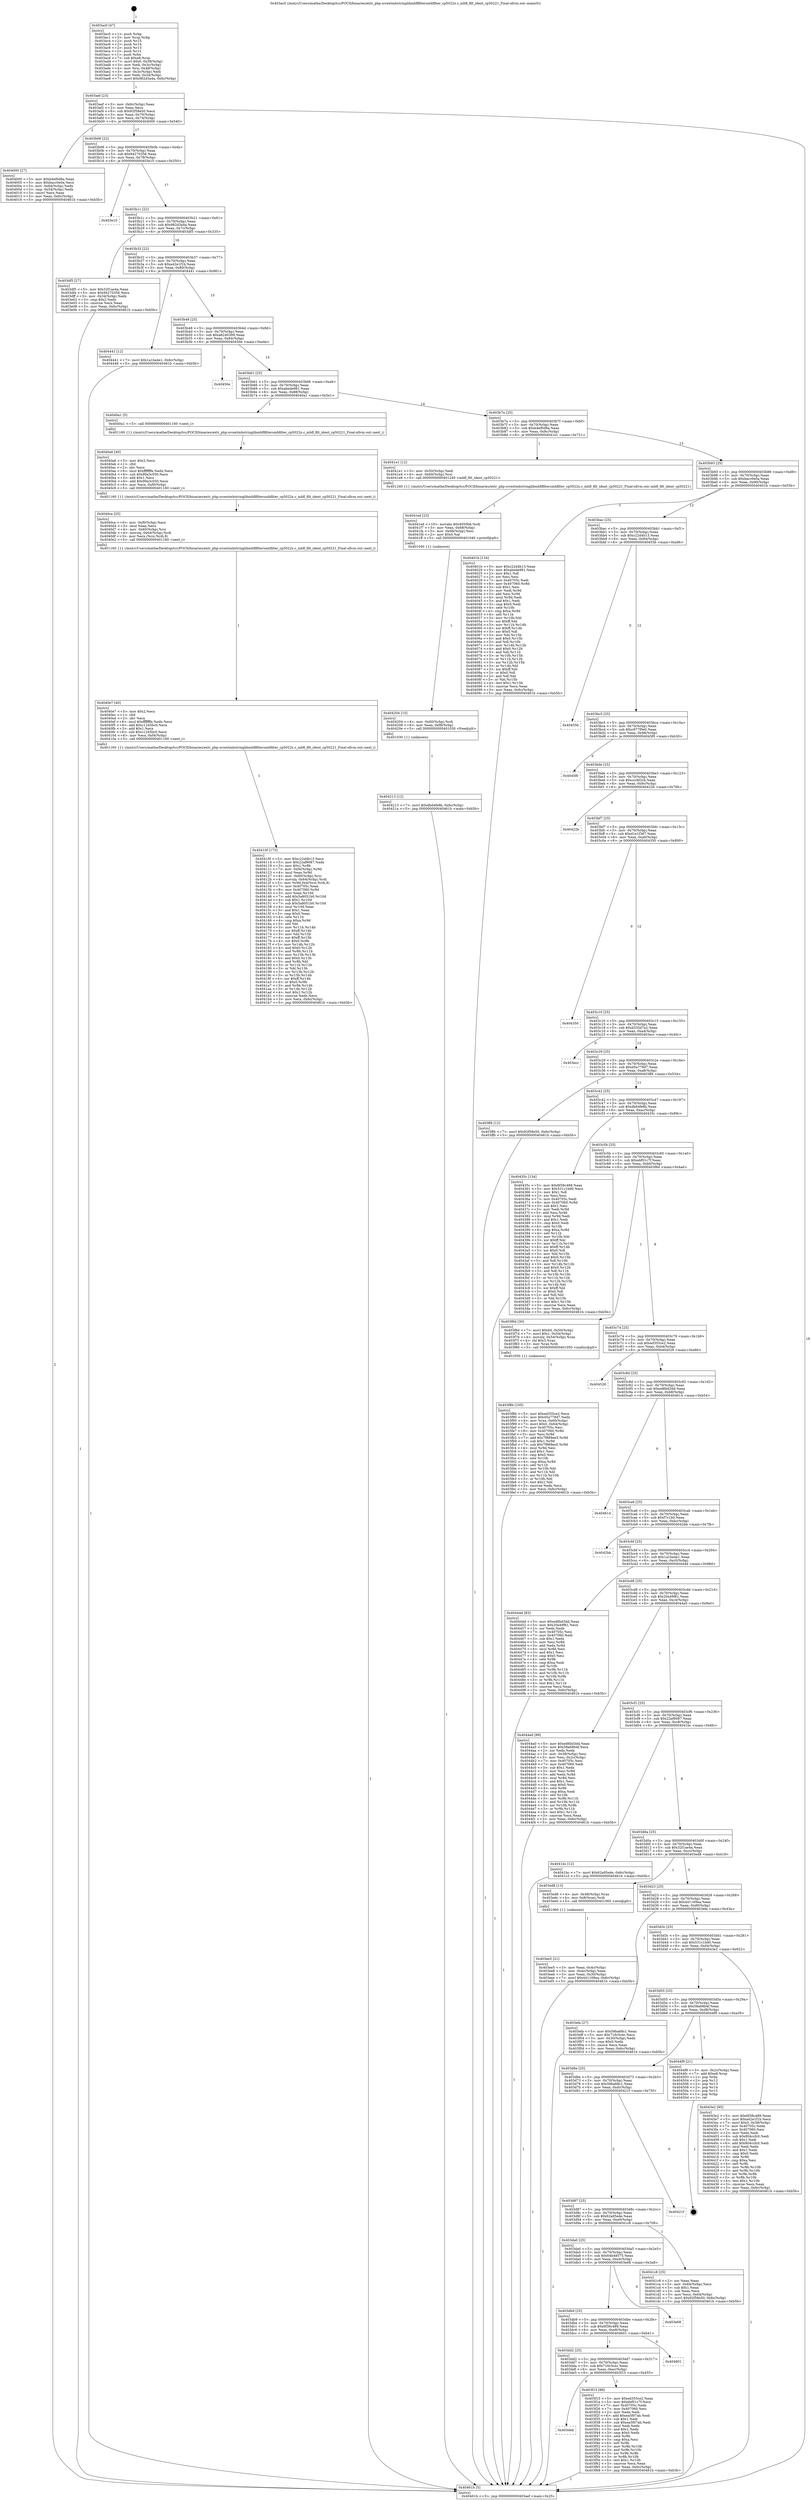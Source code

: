 digraph "0x403ac0" {
  label = "0x403ac0 (/mnt/c/Users/mathe/Desktop/tcc/POCII/binaries/extr_php-srcextmbstringlibmbflfiltersmbfilter_cp5022x.c_mbfl_filt_ident_cp50221_Final-ollvm.out::main(0))"
  labelloc = "t"
  node[shape=record]

  Entry [label="",width=0.3,height=0.3,shape=circle,fillcolor=black,style=filled]
  "0x403aef" [label="{
     0x403aef [23]\l
     | [instrs]\l
     &nbsp;&nbsp;0x403aef \<+3\>: mov -0x6c(%rbp),%eax\l
     &nbsp;&nbsp;0x403af2 \<+2\>: mov %eax,%ecx\l
     &nbsp;&nbsp;0x403af4 \<+6\>: sub $0x92f58e50,%ecx\l
     &nbsp;&nbsp;0x403afa \<+3\>: mov %eax,-0x70(%rbp)\l
     &nbsp;&nbsp;0x403afd \<+3\>: mov %ecx,-0x74(%rbp)\l
     &nbsp;&nbsp;0x403b00 \<+6\>: je 0000000000404000 \<main+0x540\>\l
  }"]
  "0x404000" [label="{
     0x404000 [27]\l
     | [instrs]\l
     &nbsp;&nbsp;0x404000 \<+5\>: mov $0xb4ef0d8a,%eax\l
     &nbsp;&nbsp;0x404005 \<+5\>: mov $0xbacc0e0a,%ecx\l
     &nbsp;&nbsp;0x40400a \<+3\>: mov -0x64(%rbp),%edx\l
     &nbsp;&nbsp;0x40400d \<+3\>: cmp -0x54(%rbp),%edx\l
     &nbsp;&nbsp;0x404010 \<+3\>: cmovl %ecx,%eax\l
     &nbsp;&nbsp;0x404013 \<+3\>: mov %eax,-0x6c(%rbp)\l
     &nbsp;&nbsp;0x404016 \<+5\>: jmp 000000000040461b \<main+0xb5b\>\l
  }"]
  "0x403b06" [label="{
     0x403b06 [22]\l
     | [instrs]\l
     &nbsp;&nbsp;0x403b06 \<+5\>: jmp 0000000000403b0b \<main+0x4b\>\l
     &nbsp;&nbsp;0x403b0b \<+3\>: mov -0x70(%rbp),%eax\l
     &nbsp;&nbsp;0x403b0e \<+5\>: sub $0x94270356,%eax\l
     &nbsp;&nbsp;0x403b13 \<+3\>: mov %eax,-0x78(%rbp)\l
     &nbsp;&nbsp;0x403b16 \<+6\>: je 0000000000403e10 \<main+0x350\>\l
  }"]
  Exit [label="",width=0.3,height=0.3,shape=circle,fillcolor=black,style=filled,peripheries=2]
  "0x403e10" [label="{
     0x403e10\l
  }", style=dashed]
  "0x403b1c" [label="{
     0x403b1c [22]\l
     | [instrs]\l
     &nbsp;&nbsp;0x403b1c \<+5\>: jmp 0000000000403b21 \<main+0x61\>\l
     &nbsp;&nbsp;0x403b21 \<+3\>: mov -0x70(%rbp),%eax\l
     &nbsp;&nbsp;0x403b24 \<+5\>: sub $0x982d3a4a,%eax\l
     &nbsp;&nbsp;0x403b29 \<+3\>: mov %eax,-0x7c(%rbp)\l
     &nbsp;&nbsp;0x403b2c \<+6\>: je 0000000000403df5 \<main+0x335\>\l
  }"]
  "0x404213" [label="{
     0x404213 [12]\l
     | [instrs]\l
     &nbsp;&nbsp;0x404213 \<+7\>: movl $0xdbd4fe8b,-0x6c(%rbp)\l
     &nbsp;&nbsp;0x40421a \<+5\>: jmp 000000000040461b \<main+0xb5b\>\l
  }"]
  "0x403df5" [label="{
     0x403df5 [27]\l
     | [instrs]\l
     &nbsp;&nbsp;0x403df5 \<+5\>: mov $0x32f1ae4a,%eax\l
     &nbsp;&nbsp;0x403dfa \<+5\>: mov $0x94270356,%ecx\l
     &nbsp;&nbsp;0x403dff \<+3\>: mov -0x34(%rbp),%edx\l
     &nbsp;&nbsp;0x403e02 \<+3\>: cmp $0x2,%edx\l
     &nbsp;&nbsp;0x403e05 \<+3\>: cmovne %ecx,%eax\l
     &nbsp;&nbsp;0x403e08 \<+3\>: mov %eax,-0x6c(%rbp)\l
     &nbsp;&nbsp;0x403e0b \<+5\>: jmp 000000000040461b \<main+0xb5b\>\l
  }"]
  "0x403b32" [label="{
     0x403b32 [22]\l
     | [instrs]\l
     &nbsp;&nbsp;0x403b32 \<+5\>: jmp 0000000000403b37 \<main+0x77\>\l
     &nbsp;&nbsp;0x403b37 \<+3\>: mov -0x70(%rbp),%eax\l
     &nbsp;&nbsp;0x403b3a \<+5\>: sub $0xa42e1f1b,%eax\l
     &nbsp;&nbsp;0x403b3f \<+3\>: mov %eax,-0x80(%rbp)\l
     &nbsp;&nbsp;0x403b42 \<+6\>: je 0000000000404441 \<main+0x981\>\l
  }"]
  "0x40461b" [label="{
     0x40461b [5]\l
     | [instrs]\l
     &nbsp;&nbsp;0x40461b \<+5\>: jmp 0000000000403aef \<main+0x2f\>\l
  }"]
  "0x403ac0" [label="{
     0x403ac0 [47]\l
     | [instrs]\l
     &nbsp;&nbsp;0x403ac0 \<+1\>: push %rbp\l
     &nbsp;&nbsp;0x403ac1 \<+3\>: mov %rsp,%rbp\l
     &nbsp;&nbsp;0x403ac4 \<+2\>: push %r15\l
     &nbsp;&nbsp;0x403ac6 \<+2\>: push %r14\l
     &nbsp;&nbsp;0x403ac8 \<+2\>: push %r13\l
     &nbsp;&nbsp;0x403aca \<+2\>: push %r12\l
     &nbsp;&nbsp;0x403acc \<+1\>: push %rbx\l
     &nbsp;&nbsp;0x403acd \<+7\>: sub $0xe8,%rsp\l
     &nbsp;&nbsp;0x403ad4 \<+7\>: movl $0x0,-0x38(%rbp)\l
     &nbsp;&nbsp;0x403adb \<+3\>: mov %edi,-0x3c(%rbp)\l
     &nbsp;&nbsp;0x403ade \<+4\>: mov %rsi,-0x48(%rbp)\l
     &nbsp;&nbsp;0x403ae2 \<+3\>: mov -0x3c(%rbp),%edi\l
     &nbsp;&nbsp;0x403ae5 \<+3\>: mov %edi,-0x34(%rbp)\l
     &nbsp;&nbsp;0x403ae8 \<+7\>: movl $0x982d3a4a,-0x6c(%rbp)\l
  }"]
  "0x404204" [label="{
     0x404204 [15]\l
     | [instrs]\l
     &nbsp;&nbsp;0x404204 \<+4\>: mov -0x60(%rbp),%rdi\l
     &nbsp;&nbsp;0x404208 \<+6\>: mov %eax,-0xf8(%rbp)\l
     &nbsp;&nbsp;0x40420e \<+5\>: call 0000000000401030 \<free@plt\>\l
     | [calls]\l
     &nbsp;&nbsp;0x401030 \{1\} (unknown)\l
  }"]
  "0x404441" [label="{
     0x404441 [12]\l
     | [instrs]\l
     &nbsp;&nbsp;0x404441 \<+7\>: movl $0x1a1ba4e1,-0x6c(%rbp)\l
     &nbsp;&nbsp;0x404448 \<+5\>: jmp 000000000040461b \<main+0xb5b\>\l
  }"]
  "0x403b48" [label="{
     0x403b48 [25]\l
     | [instrs]\l
     &nbsp;&nbsp;0x403b48 \<+5\>: jmp 0000000000403b4d \<main+0x8d\>\l
     &nbsp;&nbsp;0x403b4d \<+3\>: mov -0x70(%rbp),%eax\l
     &nbsp;&nbsp;0x403b50 \<+5\>: sub $0xa6240309,%eax\l
     &nbsp;&nbsp;0x403b55 \<+6\>: mov %eax,-0x84(%rbp)\l
     &nbsp;&nbsp;0x403b5b \<+6\>: je 000000000040450e \<main+0xa4e\>\l
  }"]
  "0x4041ed" [label="{
     0x4041ed [23]\l
     | [instrs]\l
     &nbsp;&nbsp;0x4041ed \<+10\>: movabs $0x4050b6,%rdi\l
     &nbsp;&nbsp;0x4041f7 \<+3\>: mov %eax,-0x68(%rbp)\l
     &nbsp;&nbsp;0x4041fa \<+3\>: mov -0x68(%rbp),%esi\l
     &nbsp;&nbsp;0x4041fd \<+2\>: mov $0x0,%al\l
     &nbsp;&nbsp;0x4041ff \<+5\>: call 0000000000401040 \<printf@plt\>\l
     | [calls]\l
     &nbsp;&nbsp;0x401040 \{1\} (unknown)\l
  }"]
  "0x40450e" [label="{
     0x40450e\l
  }", style=dashed]
  "0x403b61" [label="{
     0x403b61 [25]\l
     | [instrs]\l
     &nbsp;&nbsp;0x403b61 \<+5\>: jmp 0000000000403b66 \<main+0xa6\>\l
     &nbsp;&nbsp;0x403b66 \<+3\>: mov -0x70(%rbp),%eax\l
     &nbsp;&nbsp;0x403b69 \<+5\>: sub $0xabede981,%eax\l
     &nbsp;&nbsp;0x403b6e \<+6\>: mov %eax,-0x88(%rbp)\l
     &nbsp;&nbsp;0x403b74 \<+6\>: je 00000000004040a1 \<main+0x5e1\>\l
  }"]
  "0x40410f" [label="{
     0x40410f [173]\l
     | [instrs]\l
     &nbsp;&nbsp;0x40410f \<+5\>: mov $0xc22d4b13,%ecx\l
     &nbsp;&nbsp;0x404114 \<+5\>: mov $0x22af9087,%edx\l
     &nbsp;&nbsp;0x404119 \<+3\>: mov $0x1,%r8b\l
     &nbsp;&nbsp;0x40411c \<+7\>: mov -0xf4(%rbp),%r9d\l
     &nbsp;&nbsp;0x404123 \<+4\>: imul %eax,%r9d\l
     &nbsp;&nbsp;0x404127 \<+4\>: mov -0x60(%rbp),%rsi\l
     &nbsp;&nbsp;0x40412b \<+4\>: movslq -0x64(%rbp),%rdi\l
     &nbsp;&nbsp;0x40412f \<+5\>: mov %r9d,0x4(%rsi,%rdi,8)\l
     &nbsp;&nbsp;0x404134 \<+7\>: mov 0x40705c,%eax\l
     &nbsp;&nbsp;0x40413b \<+8\>: mov 0x407060,%r9d\l
     &nbsp;&nbsp;0x404143 \<+3\>: mov %eax,%r10d\l
     &nbsp;&nbsp;0x404146 \<+7\>: add $0x5a8051b0,%r10d\l
     &nbsp;&nbsp;0x40414d \<+4\>: sub $0x1,%r10d\l
     &nbsp;&nbsp;0x404151 \<+7\>: sub $0x5a8051b0,%r10d\l
     &nbsp;&nbsp;0x404158 \<+4\>: imul %r10d,%eax\l
     &nbsp;&nbsp;0x40415c \<+3\>: and $0x1,%eax\l
     &nbsp;&nbsp;0x40415f \<+3\>: cmp $0x0,%eax\l
     &nbsp;&nbsp;0x404162 \<+4\>: sete %r11b\l
     &nbsp;&nbsp;0x404166 \<+4\>: cmp $0xa,%r9d\l
     &nbsp;&nbsp;0x40416a \<+3\>: setl %bl\l
     &nbsp;&nbsp;0x40416d \<+3\>: mov %r11b,%r14b\l
     &nbsp;&nbsp;0x404170 \<+4\>: xor $0xff,%r14b\l
     &nbsp;&nbsp;0x404174 \<+3\>: mov %bl,%r15b\l
     &nbsp;&nbsp;0x404177 \<+4\>: xor $0xff,%r15b\l
     &nbsp;&nbsp;0x40417b \<+4\>: xor $0x0,%r8b\l
     &nbsp;&nbsp;0x40417f \<+3\>: mov %r14b,%r12b\l
     &nbsp;&nbsp;0x404182 \<+4\>: and $0x0,%r12b\l
     &nbsp;&nbsp;0x404186 \<+3\>: and %r8b,%r11b\l
     &nbsp;&nbsp;0x404189 \<+3\>: mov %r15b,%r13b\l
     &nbsp;&nbsp;0x40418c \<+4\>: and $0x0,%r13b\l
     &nbsp;&nbsp;0x404190 \<+3\>: and %r8b,%bl\l
     &nbsp;&nbsp;0x404193 \<+3\>: or %r11b,%r12b\l
     &nbsp;&nbsp;0x404196 \<+3\>: or %bl,%r13b\l
     &nbsp;&nbsp;0x404199 \<+3\>: xor %r13b,%r12b\l
     &nbsp;&nbsp;0x40419c \<+3\>: or %r15b,%r14b\l
     &nbsp;&nbsp;0x40419f \<+4\>: xor $0xff,%r14b\l
     &nbsp;&nbsp;0x4041a3 \<+4\>: or $0x0,%r8b\l
     &nbsp;&nbsp;0x4041a7 \<+3\>: and %r8b,%r14b\l
     &nbsp;&nbsp;0x4041aa \<+3\>: or %r14b,%r12b\l
     &nbsp;&nbsp;0x4041ad \<+4\>: test $0x1,%r12b\l
     &nbsp;&nbsp;0x4041b1 \<+3\>: cmovne %edx,%ecx\l
     &nbsp;&nbsp;0x4041b4 \<+3\>: mov %ecx,-0x6c(%rbp)\l
     &nbsp;&nbsp;0x4041b7 \<+5\>: jmp 000000000040461b \<main+0xb5b\>\l
  }"]
  "0x4040a1" [label="{
     0x4040a1 [5]\l
     | [instrs]\l
     &nbsp;&nbsp;0x4040a1 \<+5\>: call 0000000000401160 \<next_i\>\l
     | [calls]\l
     &nbsp;&nbsp;0x401160 \{1\} (/mnt/c/Users/mathe/Desktop/tcc/POCII/binaries/extr_php-srcextmbstringlibmbflfiltersmbfilter_cp5022x.c_mbfl_filt_ident_cp50221_Final-ollvm.out::next_i)\l
  }"]
  "0x403b7a" [label="{
     0x403b7a [25]\l
     | [instrs]\l
     &nbsp;&nbsp;0x403b7a \<+5\>: jmp 0000000000403b7f \<main+0xbf\>\l
     &nbsp;&nbsp;0x403b7f \<+3\>: mov -0x70(%rbp),%eax\l
     &nbsp;&nbsp;0x403b82 \<+5\>: sub $0xb4ef0d8a,%eax\l
     &nbsp;&nbsp;0x403b87 \<+6\>: mov %eax,-0x8c(%rbp)\l
     &nbsp;&nbsp;0x403b8d \<+6\>: je 00000000004041e1 \<main+0x721\>\l
  }"]
  "0x4040e7" [label="{
     0x4040e7 [40]\l
     | [instrs]\l
     &nbsp;&nbsp;0x4040e7 \<+5\>: mov $0x2,%ecx\l
     &nbsp;&nbsp;0x4040ec \<+1\>: cltd\l
     &nbsp;&nbsp;0x4040ed \<+2\>: idiv %ecx\l
     &nbsp;&nbsp;0x4040ef \<+6\>: imul $0xfffffffe,%edx,%ecx\l
     &nbsp;&nbsp;0x4040f5 \<+6\>: add $0xc1245bc0,%ecx\l
     &nbsp;&nbsp;0x4040fb \<+3\>: add $0x1,%ecx\l
     &nbsp;&nbsp;0x4040fe \<+6\>: sub $0xc1245bc0,%ecx\l
     &nbsp;&nbsp;0x404104 \<+6\>: mov %ecx,-0xf4(%rbp)\l
     &nbsp;&nbsp;0x40410a \<+5\>: call 0000000000401160 \<next_i\>\l
     | [calls]\l
     &nbsp;&nbsp;0x401160 \{1\} (/mnt/c/Users/mathe/Desktop/tcc/POCII/binaries/extr_php-srcextmbstringlibmbflfiltersmbfilter_cp5022x.c_mbfl_filt_ident_cp50221_Final-ollvm.out::next_i)\l
  }"]
  "0x4041e1" [label="{
     0x4041e1 [12]\l
     | [instrs]\l
     &nbsp;&nbsp;0x4041e1 \<+3\>: mov -0x50(%rbp),%edi\l
     &nbsp;&nbsp;0x4041e4 \<+4\>: mov -0x60(%rbp),%rsi\l
     &nbsp;&nbsp;0x4041e8 \<+5\>: call 0000000000401240 \<mbfl_filt_ident_cp50221\>\l
     | [calls]\l
     &nbsp;&nbsp;0x401240 \{1\} (/mnt/c/Users/mathe/Desktop/tcc/POCII/binaries/extr_php-srcextmbstringlibmbflfiltersmbfilter_cp5022x.c_mbfl_filt_ident_cp50221_Final-ollvm.out::mbfl_filt_ident_cp50221)\l
  }"]
  "0x403b93" [label="{
     0x403b93 [25]\l
     | [instrs]\l
     &nbsp;&nbsp;0x403b93 \<+5\>: jmp 0000000000403b98 \<main+0xd8\>\l
     &nbsp;&nbsp;0x403b98 \<+3\>: mov -0x70(%rbp),%eax\l
     &nbsp;&nbsp;0x403b9b \<+5\>: sub $0xbacc0e0a,%eax\l
     &nbsp;&nbsp;0x403ba0 \<+6\>: mov %eax,-0x90(%rbp)\l
     &nbsp;&nbsp;0x403ba6 \<+6\>: je 000000000040401b \<main+0x55b\>\l
  }"]
  "0x4040ce" [label="{
     0x4040ce [25]\l
     | [instrs]\l
     &nbsp;&nbsp;0x4040ce \<+6\>: mov -0xf0(%rbp),%ecx\l
     &nbsp;&nbsp;0x4040d4 \<+3\>: imul %eax,%ecx\l
     &nbsp;&nbsp;0x4040d7 \<+4\>: mov -0x60(%rbp),%rsi\l
     &nbsp;&nbsp;0x4040db \<+4\>: movslq -0x64(%rbp),%rdi\l
     &nbsp;&nbsp;0x4040df \<+3\>: mov %ecx,(%rsi,%rdi,8)\l
     &nbsp;&nbsp;0x4040e2 \<+5\>: call 0000000000401160 \<next_i\>\l
     | [calls]\l
     &nbsp;&nbsp;0x401160 \{1\} (/mnt/c/Users/mathe/Desktop/tcc/POCII/binaries/extr_php-srcextmbstringlibmbflfiltersmbfilter_cp5022x.c_mbfl_filt_ident_cp50221_Final-ollvm.out::next_i)\l
  }"]
  "0x40401b" [label="{
     0x40401b [134]\l
     | [instrs]\l
     &nbsp;&nbsp;0x40401b \<+5\>: mov $0xc22d4b13,%eax\l
     &nbsp;&nbsp;0x404020 \<+5\>: mov $0xabede981,%ecx\l
     &nbsp;&nbsp;0x404025 \<+2\>: mov $0x1,%dl\l
     &nbsp;&nbsp;0x404027 \<+2\>: xor %esi,%esi\l
     &nbsp;&nbsp;0x404029 \<+7\>: mov 0x40705c,%edi\l
     &nbsp;&nbsp;0x404030 \<+8\>: mov 0x407060,%r8d\l
     &nbsp;&nbsp;0x404038 \<+3\>: sub $0x1,%esi\l
     &nbsp;&nbsp;0x40403b \<+3\>: mov %edi,%r9d\l
     &nbsp;&nbsp;0x40403e \<+3\>: add %esi,%r9d\l
     &nbsp;&nbsp;0x404041 \<+4\>: imul %r9d,%edi\l
     &nbsp;&nbsp;0x404045 \<+3\>: and $0x1,%edi\l
     &nbsp;&nbsp;0x404048 \<+3\>: cmp $0x0,%edi\l
     &nbsp;&nbsp;0x40404b \<+4\>: sete %r10b\l
     &nbsp;&nbsp;0x40404f \<+4\>: cmp $0xa,%r8d\l
     &nbsp;&nbsp;0x404053 \<+4\>: setl %r11b\l
     &nbsp;&nbsp;0x404057 \<+3\>: mov %r10b,%bl\l
     &nbsp;&nbsp;0x40405a \<+3\>: xor $0xff,%bl\l
     &nbsp;&nbsp;0x40405d \<+3\>: mov %r11b,%r14b\l
     &nbsp;&nbsp;0x404060 \<+4\>: xor $0xff,%r14b\l
     &nbsp;&nbsp;0x404064 \<+3\>: xor $0x0,%dl\l
     &nbsp;&nbsp;0x404067 \<+3\>: mov %bl,%r15b\l
     &nbsp;&nbsp;0x40406a \<+4\>: and $0x0,%r15b\l
     &nbsp;&nbsp;0x40406e \<+3\>: and %dl,%r10b\l
     &nbsp;&nbsp;0x404071 \<+3\>: mov %r14b,%r12b\l
     &nbsp;&nbsp;0x404074 \<+4\>: and $0x0,%r12b\l
     &nbsp;&nbsp;0x404078 \<+3\>: and %dl,%r11b\l
     &nbsp;&nbsp;0x40407b \<+3\>: or %r10b,%r15b\l
     &nbsp;&nbsp;0x40407e \<+3\>: or %r11b,%r12b\l
     &nbsp;&nbsp;0x404081 \<+3\>: xor %r12b,%r15b\l
     &nbsp;&nbsp;0x404084 \<+3\>: or %r14b,%bl\l
     &nbsp;&nbsp;0x404087 \<+3\>: xor $0xff,%bl\l
     &nbsp;&nbsp;0x40408a \<+3\>: or $0x0,%dl\l
     &nbsp;&nbsp;0x40408d \<+2\>: and %dl,%bl\l
     &nbsp;&nbsp;0x40408f \<+3\>: or %bl,%r15b\l
     &nbsp;&nbsp;0x404092 \<+4\>: test $0x1,%r15b\l
     &nbsp;&nbsp;0x404096 \<+3\>: cmovne %ecx,%eax\l
     &nbsp;&nbsp;0x404099 \<+3\>: mov %eax,-0x6c(%rbp)\l
     &nbsp;&nbsp;0x40409c \<+5\>: jmp 000000000040461b \<main+0xb5b\>\l
  }"]
  "0x403bac" [label="{
     0x403bac [25]\l
     | [instrs]\l
     &nbsp;&nbsp;0x403bac \<+5\>: jmp 0000000000403bb1 \<main+0xf1\>\l
     &nbsp;&nbsp;0x403bb1 \<+3\>: mov -0x70(%rbp),%eax\l
     &nbsp;&nbsp;0x403bb4 \<+5\>: sub $0xc22d4b13,%eax\l
     &nbsp;&nbsp;0x403bb9 \<+6\>: mov %eax,-0x94(%rbp)\l
     &nbsp;&nbsp;0x403bbf \<+6\>: je 000000000040455b \<main+0xa9b\>\l
  }"]
  "0x4040a6" [label="{
     0x4040a6 [40]\l
     | [instrs]\l
     &nbsp;&nbsp;0x4040a6 \<+5\>: mov $0x2,%ecx\l
     &nbsp;&nbsp;0x4040ab \<+1\>: cltd\l
     &nbsp;&nbsp;0x4040ac \<+2\>: idiv %ecx\l
     &nbsp;&nbsp;0x4040ae \<+6\>: imul $0xfffffffe,%edx,%ecx\l
     &nbsp;&nbsp;0x4040b4 \<+6\>: sub $0x99a3c050,%ecx\l
     &nbsp;&nbsp;0x4040ba \<+3\>: add $0x1,%ecx\l
     &nbsp;&nbsp;0x4040bd \<+6\>: add $0x99a3c050,%ecx\l
     &nbsp;&nbsp;0x4040c3 \<+6\>: mov %ecx,-0xf0(%rbp)\l
     &nbsp;&nbsp;0x4040c9 \<+5\>: call 0000000000401160 \<next_i\>\l
     | [calls]\l
     &nbsp;&nbsp;0x401160 \{1\} (/mnt/c/Users/mathe/Desktop/tcc/POCII/binaries/extr_php-srcextmbstringlibmbflfiltersmbfilter_cp5022x.c_mbfl_filt_ident_cp50221_Final-ollvm.out::next_i)\l
  }"]
  "0x40455b" [label="{
     0x40455b\l
  }", style=dashed]
  "0x403bc5" [label="{
     0x403bc5 [25]\l
     | [instrs]\l
     &nbsp;&nbsp;0x403bc5 \<+5\>: jmp 0000000000403bca \<main+0x10a\>\l
     &nbsp;&nbsp;0x403bca \<+3\>: mov -0x70(%rbp),%eax\l
     &nbsp;&nbsp;0x403bcd \<+5\>: sub $0xc977f0e0,%eax\l
     &nbsp;&nbsp;0x403bd2 \<+6\>: mov %eax,-0x98(%rbp)\l
     &nbsp;&nbsp;0x403bd8 \<+6\>: je 00000000004045f0 \<main+0xb30\>\l
  }"]
  "0x403f8b" [label="{
     0x403f8b [105]\l
     | [instrs]\l
     &nbsp;&nbsp;0x403f8b \<+5\>: mov $0xed355ce2,%ecx\l
     &nbsp;&nbsp;0x403f90 \<+5\>: mov $0xd5a778d7,%edx\l
     &nbsp;&nbsp;0x403f95 \<+4\>: mov %rax,-0x60(%rbp)\l
     &nbsp;&nbsp;0x403f99 \<+7\>: movl $0x0,-0x64(%rbp)\l
     &nbsp;&nbsp;0x403fa0 \<+7\>: mov 0x40705c,%esi\l
     &nbsp;&nbsp;0x403fa7 \<+8\>: mov 0x407060,%r8d\l
     &nbsp;&nbsp;0x403faf \<+3\>: mov %esi,%r9d\l
     &nbsp;&nbsp;0x403fb2 \<+7\>: add $0x7f889ee5,%r9d\l
     &nbsp;&nbsp;0x403fb9 \<+4\>: sub $0x1,%r9d\l
     &nbsp;&nbsp;0x403fbd \<+7\>: sub $0x7f889ee5,%r9d\l
     &nbsp;&nbsp;0x403fc4 \<+4\>: imul %r9d,%esi\l
     &nbsp;&nbsp;0x403fc8 \<+3\>: and $0x1,%esi\l
     &nbsp;&nbsp;0x403fcb \<+3\>: cmp $0x0,%esi\l
     &nbsp;&nbsp;0x403fce \<+4\>: sete %r10b\l
     &nbsp;&nbsp;0x403fd2 \<+4\>: cmp $0xa,%r8d\l
     &nbsp;&nbsp;0x403fd6 \<+4\>: setl %r11b\l
     &nbsp;&nbsp;0x403fda \<+3\>: mov %r10b,%bl\l
     &nbsp;&nbsp;0x403fdd \<+3\>: and %r11b,%bl\l
     &nbsp;&nbsp;0x403fe0 \<+3\>: xor %r11b,%r10b\l
     &nbsp;&nbsp;0x403fe3 \<+3\>: or %r10b,%bl\l
     &nbsp;&nbsp;0x403fe6 \<+3\>: test $0x1,%bl\l
     &nbsp;&nbsp;0x403fe9 \<+3\>: cmovne %edx,%ecx\l
     &nbsp;&nbsp;0x403fec \<+3\>: mov %ecx,-0x6c(%rbp)\l
     &nbsp;&nbsp;0x403fef \<+5\>: jmp 000000000040461b \<main+0xb5b\>\l
  }"]
  "0x4045f0" [label="{
     0x4045f0\l
  }", style=dashed]
  "0x403bde" [label="{
     0x403bde [25]\l
     | [instrs]\l
     &nbsp;&nbsp;0x403bde \<+5\>: jmp 0000000000403be3 \<main+0x123\>\l
     &nbsp;&nbsp;0x403be3 \<+3\>: mov -0x70(%rbp),%eax\l
     &nbsp;&nbsp;0x403be6 \<+5\>: sub $0xcccfd2cb,%eax\l
     &nbsp;&nbsp;0x403beb \<+6\>: mov %eax,-0x9c(%rbp)\l
     &nbsp;&nbsp;0x403bf1 \<+6\>: je 000000000040422b \<main+0x76b\>\l
  }"]
  "0x403deb" [label="{
     0x403deb\l
  }", style=dashed]
  "0x40422b" [label="{
     0x40422b\l
  }", style=dashed]
  "0x403bf7" [label="{
     0x403bf7 [25]\l
     | [instrs]\l
     &nbsp;&nbsp;0x403bf7 \<+5\>: jmp 0000000000403bfc \<main+0x13c\>\l
     &nbsp;&nbsp;0x403bfc \<+3\>: mov -0x70(%rbp),%eax\l
     &nbsp;&nbsp;0x403bff \<+5\>: sub $0xd1e1f367,%eax\l
     &nbsp;&nbsp;0x403c04 \<+6\>: mov %eax,-0xa0(%rbp)\l
     &nbsp;&nbsp;0x403c0a \<+6\>: je 0000000000404350 \<main+0x890\>\l
  }"]
  "0x403f15" [label="{
     0x403f15 [88]\l
     | [instrs]\l
     &nbsp;&nbsp;0x403f15 \<+5\>: mov $0xed355ce2,%eax\l
     &nbsp;&nbsp;0x403f1a \<+5\>: mov $0xebf01c7f,%ecx\l
     &nbsp;&nbsp;0x403f1f \<+7\>: mov 0x40705c,%edx\l
     &nbsp;&nbsp;0x403f26 \<+7\>: mov 0x407060,%esi\l
     &nbsp;&nbsp;0x403f2d \<+2\>: mov %edx,%edi\l
     &nbsp;&nbsp;0x403f2f \<+6\>: add $0xea5f07ab,%edi\l
     &nbsp;&nbsp;0x403f35 \<+3\>: sub $0x1,%edi\l
     &nbsp;&nbsp;0x403f38 \<+6\>: sub $0xea5f07ab,%edi\l
     &nbsp;&nbsp;0x403f3e \<+3\>: imul %edi,%edx\l
     &nbsp;&nbsp;0x403f41 \<+3\>: and $0x1,%edx\l
     &nbsp;&nbsp;0x403f44 \<+3\>: cmp $0x0,%edx\l
     &nbsp;&nbsp;0x403f47 \<+4\>: sete %r8b\l
     &nbsp;&nbsp;0x403f4b \<+3\>: cmp $0xa,%esi\l
     &nbsp;&nbsp;0x403f4e \<+4\>: setl %r9b\l
     &nbsp;&nbsp;0x403f52 \<+3\>: mov %r8b,%r10b\l
     &nbsp;&nbsp;0x403f55 \<+3\>: and %r9b,%r10b\l
     &nbsp;&nbsp;0x403f58 \<+3\>: xor %r9b,%r8b\l
     &nbsp;&nbsp;0x403f5b \<+3\>: or %r8b,%r10b\l
     &nbsp;&nbsp;0x403f5e \<+4\>: test $0x1,%r10b\l
     &nbsp;&nbsp;0x403f62 \<+3\>: cmovne %ecx,%eax\l
     &nbsp;&nbsp;0x403f65 \<+3\>: mov %eax,-0x6c(%rbp)\l
     &nbsp;&nbsp;0x403f68 \<+5\>: jmp 000000000040461b \<main+0xb5b\>\l
  }"]
  "0x404350" [label="{
     0x404350\l
  }", style=dashed]
  "0x403c10" [label="{
     0x403c10 [25]\l
     | [instrs]\l
     &nbsp;&nbsp;0x403c10 \<+5\>: jmp 0000000000403c15 \<main+0x155\>\l
     &nbsp;&nbsp;0x403c15 \<+3\>: mov -0x70(%rbp),%eax\l
     &nbsp;&nbsp;0x403c18 \<+5\>: sub $0xd335d7a2,%eax\l
     &nbsp;&nbsp;0x403c1d \<+6\>: mov %eax,-0xa4(%rbp)\l
     &nbsp;&nbsp;0x403c23 \<+6\>: je 0000000000403ecc \<main+0x40c\>\l
  }"]
  "0x403dd2" [label="{
     0x403dd2 [25]\l
     | [instrs]\l
     &nbsp;&nbsp;0x403dd2 \<+5\>: jmp 0000000000403dd7 \<main+0x317\>\l
     &nbsp;&nbsp;0x403dd7 \<+3\>: mov -0x70(%rbp),%eax\l
     &nbsp;&nbsp;0x403dda \<+5\>: sub $0x716c5cec,%eax\l
     &nbsp;&nbsp;0x403ddf \<+6\>: mov %eax,-0xec(%rbp)\l
     &nbsp;&nbsp;0x403de5 \<+6\>: je 0000000000403f15 \<main+0x455\>\l
  }"]
  "0x403ecc" [label="{
     0x403ecc\l
  }", style=dashed]
  "0x403c29" [label="{
     0x403c29 [25]\l
     | [instrs]\l
     &nbsp;&nbsp;0x403c29 \<+5\>: jmp 0000000000403c2e \<main+0x16e\>\l
     &nbsp;&nbsp;0x403c2e \<+3\>: mov -0x70(%rbp),%eax\l
     &nbsp;&nbsp;0x403c31 \<+5\>: sub $0xd5a778d7,%eax\l
     &nbsp;&nbsp;0x403c36 \<+6\>: mov %eax,-0xa8(%rbp)\l
     &nbsp;&nbsp;0x403c3c \<+6\>: je 0000000000403ff4 \<main+0x534\>\l
  }"]
  "0x404601" [label="{
     0x404601\l
  }", style=dashed]
  "0x403ff4" [label="{
     0x403ff4 [12]\l
     | [instrs]\l
     &nbsp;&nbsp;0x403ff4 \<+7\>: movl $0x92f58e50,-0x6c(%rbp)\l
     &nbsp;&nbsp;0x403ffb \<+5\>: jmp 000000000040461b \<main+0xb5b\>\l
  }"]
  "0x403c42" [label="{
     0x403c42 [25]\l
     | [instrs]\l
     &nbsp;&nbsp;0x403c42 \<+5\>: jmp 0000000000403c47 \<main+0x187\>\l
     &nbsp;&nbsp;0x403c47 \<+3\>: mov -0x70(%rbp),%eax\l
     &nbsp;&nbsp;0x403c4a \<+5\>: sub $0xdbd4fe8b,%eax\l
     &nbsp;&nbsp;0x403c4f \<+6\>: mov %eax,-0xac(%rbp)\l
     &nbsp;&nbsp;0x403c55 \<+6\>: je 000000000040435c \<main+0x89c\>\l
  }"]
  "0x403db9" [label="{
     0x403db9 [25]\l
     | [instrs]\l
     &nbsp;&nbsp;0x403db9 \<+5\>: jmp 0000000000403dbe \<main+0x2fe\>\l
     &nbsp;&nbsp;0x403dbe \<+3\>: mov -0x70(%rbp),%eax\l
     &nbsp;&nbsp;0x403dc1 \<+5\>: sub $0x6f38c489,%eax\l
     &nbsp;&nbsp;0x403dc6 \<+6\>: mov %eax,-0xe8(%rbp)\l
     &nbsp;&nbsp;0x403dcc \<+6\>: je 0000000000404601 \<main+0xb41\>\l
  }"]
  "0x40435c" [label="{
     0x40435c [134]\l
     | [instrs]\l
     &nbsp;&nbsp;0x40435c \<+5\>: mov $0x6f38c489,%eax\l
     &nbsp;&nbsp;0x404361 \<+5\>: mov $0x531c1bd0,%ecx\l
     &nbsp;&nbsp;0x404366 \<+2\>: mov $0x1,%dl\l
     &nbsp;&nbsp;0x404368 \<+2\>: xor %esi,%esi\l
     &nbsp;&nbsp;0x40436a \<+7\>: mov 0x40705c,%edi\l
     &nbsp;&nbsp;0x404371 \<+8\>: mov 0x407060,%r8d\l
     &nbsp;&nbsp;0x404379 \<+3\>: sub $0x1,%esi\l
     &nbsp;&nbsp;0x40437c \<+3\>: mov %edi,%r9d\l
     &nbsp;&nbsp;0x40437f \<+3\>: add %esi,%r9d\l
     &nbsp;&nbsp;0x404382 \<+4\>: imul %r9d,%edi\l
     &nbsp;&nbsp;0x404386 \<+3\>: and $0x1,%edi\l
     &nbsp;&nbsp;0x404389 \<+3\>: cmp $0x0,%edi\l
     &nbsp;&nbsp;0x40438c \<+4\>: sete %r10b\l
     &nbsp;&nbsp;0x404390 \<+4\>: cmp $0xa,%r8d\l
     &nbsp;&nbsp;0x404394 \<+4\>: setl %r11b\l
     &nbsp;&nbsp;0x404398 \<+3\>: mov %r10b,%bl\l
     &nbsp;&nbsp;0x40439b \<+3\>: xor $0xff,%bl\l
     &nbsp;&nbsp;0x40439e \<+3\>: mov %r11b,%r14b\l
     &nbsp;&nbsp;0x4043a1 \<+4\>: xor $0xff,%r14b\l
     &nbsp;&nbsp;0x4043a5 \<+3\>: xor $0x0,%dl\l
     &nbsp;&nbsp;0x4043a8 \<+3\>: mov %bl,%r15b\l
     &nbsp;&nbsp;0x4043ab \<+4\>: and $0x0,%r15b\l
     &nbsp;&nbsp;0x4043af \<+3\>: and %dl,%r10b\l
     &nbsp;&nbsp;0x4043b2 \<+3\>: mov %r14b,%r12b\l
     &nbsp;&nbsp;0x4043b5 \<+4\>: and $0x0,%r12b\l
     &nbsp;&nbsp;0x4043b9 \<+3\>: and %dl,%r11b\l
     &nbsp;&nbsp;0x4043bc \<+3\>: or %r10b,%r15b\l
     &nbsp;&nbsp;0x4043bf \<+3\>: or %r11b,%r12b\l
     &nbsp;&nbsp;0x4043c2 \<+3\>: xor %r12b,%r15b\l
     &nbsp;&nbsp;0x4043c5 \<+3\>: or %r14b,%bl\l
     &nbsp;&nbsp;0x4043c8 \<+3\>: xor $0xff,%bl\l
     &nbsp;&nbsp;0x4043cb \<+3\>: or $0x0,%dl\l
     &nbsp;&nbsp;0x4043ce \<+2\>: and %dl,%bl\l
     &nbsp;&nbsp;0x4043d0 \<+3\>: or %bl,%r15b\l
     &nbsp;&nbsp;0x4043d3 \<+4\>: test $0x1,%r15b\l
     &nbsp;&nbsp;0x4043d7 \<+3\>: cmovne %ecx,%eax\l
     &nbsp;&nbsp;0x4043da \<+3\>: mov %eax,-0x6c(%rbp)\l
     &nbsp;&nbsp;0x4043dd \<+5\>: jmp 000000000040461b \<main+0xb5b\>\l
  }"]
  "0x403c5b" [label="{
     0x403c5b [25]\l
     | [instrs]\l
     &nbsp;&nbsp;0x403c5b \<+5\>: jmp 0000000000403c60 \<main+0x1a0\>\l
     &nbsp;&nbsp;0x403c60 \<+3\>: mov -0x70(%rbp),%eax\l
     &nbsp;&nbsp;0x403c63 \<+5\>: sub $0xebf01c7f,%eax\l
     &nbsp;&nbsp;0x403c68 \<+6\>: mov %eax,-0xb0(%rbp)\l
     &nbsp;&nbsp;0x403c6e \<+6\>: je 0000000000403f6d \<main+0x4ad\>\l
  }"]
  "0x403e68" [label="{
     0x403e68\l
  }", style=dashed]
  "0x403f6d" [label="{
     0x403f6d [30]\l
     | [instrs]\l
     &nbsp;&nbsp;0x403f6d \<+7\>: movl $0x64,-0x50(%rbp)\l
     &nbsp;&nbsp;0x403f74 \<+7\>: movl $0x1,-0x54(%rbp)\l
     &nbsp;&nbsp;0x403f7b \<+4\>: movslq -0x54(%rbp),%rax\l
     &nbsp;&nbsp;0x403f7f \<+4\>: shl $0x3,%rax\l
     &nbsp;&nbsp;0x403f83 \<+3\>: mov %rax,%rdi\l
     &nbsp;&nbsp;0x403f86 \<+5\>: call 0000000000401050 \<malloc@plt\>\l
     | [calls]\l
     &nbsp;&nbsp;0x401050 \{1\} (unknown)\l
  }"]
  "0x403c74" [label="{
     0x403c74 [25]\l
     | [instrs]\l
     &nbsp;&nbsp;0x403c74 \<+5\>: jmp 0000000000403c79 \<main+0x1b9\>\l
     &nbsp;&nbsp;0x403c79 \<+3\>: mov -0x70(%rbp),%eax\l
     &nbsp;&nbsp;0x403c7c \<+5\>: sub $0xed355ce2,%eax\l
     &nbsp;&nbsp;0x403c81 \<+6\>: mov %eax,-0xb4(%rbp)\l
     &nbsp;&nbsp;0x403c87 \<+6\>: je 0000000000404526 \<main+0xa66\>\l
  }"]
  "0x403da0" [label="{
     0x403da0 [25]\l
     | [instrs]\l
     &nbsp;&nbsp;0x403da0 \<+5\>: jmp 0000000000403da5 \<main+0x2e5\>\l
     &nbsp;&nbsp;0x403da5 \<+3\>: mov -0x70(%rbp),%eax\l
     &nbsp;&nbsp;0x403da8 \<+5\>: sub $0x64b48575,%eax\l
     &nbsp;&nbsp;0x403dad \<+6\>: mov %eax,-0xe4(%rbp)\l
     &nbsp;&nbsp;0x403db3 \<+6\>: je 0000000000403e68 \<main+0x3a8\>\l
  }"]
  "0x404526" [label="{
     0x404526\l
  }", style=dashed]
  "0x403c8d" [label="{
     0x403c8d [25]\l
     | [instrs]\l
     &nbsp;&nbsp;0x403c8d \<+5\>: jmp 0000000000403c92 \<main+0x1d2\>\l
     &nbsp;&nbsp;0x403c92 \<+3\>: mov -0x70(%rbp),%eax\l
     &nbsp;&nbsp;0x403c95 \<+5\>: sub $0xed6bd3dd,%eax\l
     &nbsp;&nbsp;0x403c9a \<+6\>: mov %eax,-0xb8(%rbp)\l
     &nbsp;&nbsp;0x403ca0 \<+6\>: je 0000000000404614 \<main+0xb54\>\l
  }"]
  "0x4041c8" [label="{
     0x4041c8 [25]\l
     | [instrs]\l
     &nbsp;&nbsp;0x4041c8 \<+2\>: xor %eax,%eax\l
     &nbsp;&nbsp;0x4041ca \<+3\>: mov -0x64(%rbp),%ecx\l
     &nbsp;&nbsp;0x4041cd \<+3\>: sub $0x1,%eax\l
     &nbsp;&nbsp;0x4041d0 \<+2\>: sub %eax,%ecx\l
     &nbsp;&nbsp;0x4041d2 \<+3\>: mov %ecx,-0x64(%rbp)\l
     &nbsp;&nbsp;0x4041d5 \<+7\>: movl $0x92f58e50,-0x6c(%rbp)\l
     &nbsp;&nbsp;0x4041dc \<+5\>: jmp 000000000040461b \<main+0xb5b\>\l
  }"]
  "0x404614" [label="{
     0x404614\l
  }", style=dashed]
  "0x403ca6" [label="{
     0x403ca6 [25]\l
     | [instrs]\l
     &nbsp;&nbsp;0x403ca6 \<+5\>: jmp 0000000000403cab \<main+0x1eb\>\l
     &nbsp;&nbsp;0x403cab \<+3\>: mov -0x70(%rbp),%eax\l
     &nbsp;&nbsp;0x403cae \<+5\>: sub $0xf7c1b0,%eax\l
     &nbsp;&nbsp;0x403cb3 \<+6\>: mov %eax,-0xbc(%rbp)\l
     &nbsp;&nbsp;0x403cb9 \<+6\>: je 00000000004042bb \<main+0x7fb\>\l
  }"]
  "0x403d87" [label="{
     0x403d87 [25]\l
     | [instrs]\l
     &nbsp;&nbsp;0x403d87 \<+5\>: jmp 0000000000403d8c \<main+0x2cc\>\l
     &nbsp;&nbsp;0x403d8c \<+3\>: mov -0x70(%rbp),%eax\l
     &nbsp;&nbsp;0x403d8f \<+5\>: sub $0x62a95ede,%eax\l
     &nbsp;&nbsp;0x403d94 \<+6\>: mov %eax,-0xe0(%rbp)\l
     &nbsp;&nbsp;0x403d9a \<+6\>: je 00000000004041c8 \<main+0x708\>\l
  }"]
  "0x4042bb" [label="{
     0x4042bb\l
  }", style=dashed]
  "0x403cbf" [label="{
     0x403cbf [25]\l
     | [instrs]\l
     &nbsp;&nbsp;0x403cbf \<+5\>: jmp 0000000000403cc4 \<main+0x204\>\l
     &nbsp;&nbsp;0x403cc4 \<+3\>: mov -0x70(%rbp),%eax\l
     &nbsp;&nbsp;0x403cc7 \<+5\>: sub $0x1a1ba4e1,%eax\l
     &nbsp;&nbsp;0x403ccc \<+6\>: mov %eax,-0xc0(%rbp)\l
     &nbsp;&nbsp;0x403cd2 \<+6\>: je 000000000040444d \<main+0x98d\>\l
  }"]
  "0x40421f" [label="{
     0x40421f\l
  }", style=dashed]
  "0x40444d" [label="{
     0x40444d [83]\l
     | [instrs]\l
     &nbsp;&nbsp;0x40444d \<+5\>: mov $0xed6bd3dd,%eax\l
     &nbsp;&nbsp;0x404452 \<+5\>: mov $0x20a49f61,%ecx\l
     &nbsp;&nbsp;0x404457 \<+2\>: xor %edx,%edx\l
     &nbsp;&nbsp;0x404459 \<+7\>: mov 0x40705c,%esi\l
     &nbsp;&nbsp;0x404460 \<+7\>: mov 0x407060,%edi\l
     &nbsp;&nbsp;0x404467 \<+3\>: sub $0x1,%edx\l
     &nbsp;&nbsp;0x40446a \<+3\>: mov %esi,%r8d\l
     &nbsp;&nbsp;0x40446d \<+3\>: add %edx,%r8d\l
     &nbsp;&nbsp;0x404470 \<+4\>: imul %r8d,%esi\l
     &nbsp;&nbsp;0x404474 \<+3\>: and $0x1,%esi\l
     &nbsp;&nbsp;0x404477 \<+3\>: cmp $0x0,%esi\l
     &nbsp;&nbsp;0x40447a \<+4\>: sete %r9b\l
     &nbsp;&nbsp;0x40447e \<+3\>: cmp $0xa,%edi\l
     &nbsp;&nbsp;0x404481 \<+4\>: setl %r10b\l
     &nbsp;&nbsp;0x404485 \<+3\>: mov %r9b,%r11b\l
     &nbsp;&nbsp;0x404488 \<+3\>: and %r10b,%r11b\l
     &nbsp;&nbsp;0x40448b \<+3\>: xor %r10b,%r9b\l
     &nbsp;&nbsp;0x40448e \<+3\>: or %r9b,%r11b\l
     &nbsp;&nbsp;0x404491 \<+4\>: test $0x1,%r11b\l
     &nbsp;&nbsp;0x404495 \<+3\>: cmovne %ecx,%eax\l
     &nbsp;&nbsp;0x404498 \<+3\>: mov %eax,-0x6c(%rbp)\l
     &nbsp;&nbsp;0x40449b \<+5\>: jmp 000000000040461b \<main+0xb5b\>\l
  }"]
  "0x403cd8" [label="{
     0x403cd8 [25]\l
     | [instrs]\l
     &nbsp;&nbsp;0x403cd8 \<+5\>: jmp 0000000000403cdd \<main+0x21d\>\l
     &nbsp;&nbsp;0x403cdd \<+3\>: mov -0x70(%rbp),%eax\l
     &nbsp;&nbsp;0x403ce0 \<+5\>: sub $0x20a49f61,%eax\l
     &nbsp;&nbsp;0x403ce5 \<+6\>: mov %eax,-0xc4(%rbp)\l
     &nbsp;&nbsp;0x403ceb \<+6\>: je 00000000004044a0 \<main+0x9e0\>\l
  }"]
  "0x403d6e" [label="{
     0x403d6e [25]\l
     | [instrs]\l
     &nbsp;&nbsp;0x403d6e \<+5\>: jmp 0000000000403d73 \<main+0x2b3\>\l
     &nbsp;&nbsp;0x403d73 \<+3\>: mov -0x70(%rbp),%eax\l
     &nbsp;&nbsp;0x403d76 \<+5\>: sub $0x59ba68c1,%eax\l
     &nbsp;&nbsp;0x403d7b \<+6\>: mov %eax,-0xdc(%rbp)\l
     &nbsp;&nbsp;0x403d81 \<+6\>: je 000000000040421f \<main+0x75f\>\l
  }"]
  "0x4044a0" [label="{
     0x4044a0 [89]\l
     | [instrs]\l
     &nbsp;&nbsp;0x4044a0 \<+5\>: mov $0xed6bd3dd,%eax\l
     &nbsp;&nbsp;0x4044a5 \<+5\>: mov $0x58a68b4f,%ecx\l
     &nbsp;&nbsp;0x4044aa \<+2\>: xor %edx,%edx\l
     &nbsp;&nbsp;0x4044ac \<+3\>: mov -0x38(%rbp),%esi\l
     &nbsp;&nbsp;0x4044af \<+3\>: mov %esi,-0x2c(%rbp)\l
     &nbsp;&nbsp;0x4044b2 \<+7\>: mov 0x40705c,%esi\l
     &nbsp;&nbsp;0x4044b9 \<+7\>: mov 0x407060,%edi\l
     &nbsp;&nbsp;0x4044c0 \<+3\>: sub $0x1,%edx\l
     &nbsp;&nbsp;0x4044c3 \<+3\>: mov %esi,%r8d\l
     &nbsp;&nbsp;0x4044c6 \<+3\>: add %edx,%r8d\l
     &nbsp;&nbsp;0x4044c9 \<+4\>: imul %r8d,%esi\l
     &nbsp;&nbsp;0x4044cd \<+3\>: and $0x1,%esi\l
     &nbsp;&nbsp;0x4044d0 \<+3\>: cmp $0x0,%esi\l
     &nbsp;&nbsp;0x4044d3 \<+4\>: sete %r9b\l
     &nbsp;&nbsp;0x4044d7 \<+3\>: cmp $0xa,%edi\l
     &nbsp;&nbsp;0x4044da \<+4\>: setl %r10b\l
     &nbsp;&nbsp;0x4044de \<+3\>: mov %r9b,%r11b\l
     &nbsp;&nbsp;0x4044e1 \<+3\>: and %r10b,%r11b\l
     &nbsp;&nbsp;0x4044e4 \<+3\>: xor %r10b,%r9b\l
     &nbsp;&nbsp;0x4044e7 \<+3\>: or %r9b,%r11b\l
     &nbsp;&nbsp;0x4044ea \<+4\>: test $0x1,%r11b\l
     &nbsp;&nbsp;0x4044ee \<+3\>: cmovne %ecx,%eax\l
     &nbsp;&nbsp;0x4044f1 \<+3\>: mov %eax,-0x6c(%rbp)\l
     &nbsp;&nbsp;0x4044f4 \<+5\>: jmp 000000000040461b \<main+0xb5b\>\l
  }"]
  "0x403cf1" [label="{
     0x403cf1 [25]\l
     | [instrs]\l
     &nbsp;&nbsp;0x403cf1 \<+5\>: jmp 0000000000403cf6 \<main+0x236\>\l
     &nbsp;&nbsp;0x403cf6 \<+3\>: mov -0x70(%rbp),%eax\l
     &nbsp;&nbsp;0x403cf9 \<+5\>: sub $0x22af9087,%eax\l
     &nbsp;&nbsp;0x403cfe \<+6\>: mov %eax,-0xc8(%rbp)\l
     &nbsp;&nbsp;0x403d04 \<+6\>: je 00000000004041bc \<main+0x6fc\>\l
  }"]
  "0x4044f9" [label="{
     0x4044f9 [21]\l
     | [instrs]\l
     &nbsp;&nbsp;0x4044f9 \<+3\>: mov -0x2c(%rbp),%eax\l
     &nbsp;&nbsp;0x4044fc \<+7\>: add $0xe8,%rsp\l
     &nbsp;&nbsp;0x404503 \<+1\>: pop %rbx\l
     &nbsp;&nbsp;0x404504 \<+2\>: pop %r12\l
     &nbsp;&nbsp;0x404506 \<+2\>: pop %r13\l
     &nbsp;&nbsp;0x404508 \<+2\>: pop %r14\l
     &nbsp;&nbsp;0x40450a \<+2\>: pop %r15\l
     &nbsp;&nbsp;0x40450c \<+1\>: pop %rbp\l
     &nbsp;&nbsp;0x40450d \<+1\>: ret\l
  }"]
  "0x4041bc" [label="{
     0x4041bc [12]\l
     | [instrs]\l
     &nbsp;&nbsp;0x4041bc \<+7\>: movl $0x62a95ede,-0x6c(%rbp)\l
     &nbsp;&nbsp;0x4041c3 \<+5\>: jmp 000000000040461b \<main+0xb5b\>\l
  }"]
  "0x403d0a" [label="{
     0x403d0a [25]\l
     | [instrs]\l
     &nbsp;&nbsp;0x403d0a \<+5\>: jmp 0000000000403d0f \<main+0x24f\>\l
     &nbsp;&nbsp;0x403d0f \<+3\>: mov -0x70(%rbp),%eax\l
     &nbsp;&nbsp;0x403d12 \<+5\>: sub $0x32f1ae4a,%eax\l
     &nbsp;&nbsp;0x403d17 \<+6\>: mov %eax,-0xcc(%rbp)\l
     &nbsp;&nbsp;0x403d1d \<+6\>: je 0000000000403ed8 \<main+0x418\>\l
  }"]
  "0x403d55" [label="{
     0x403d55 [25]\l
     | [instrs]\l
     &nbsp;&nbsp;0x403d55 \<+5\>: jmp 0000000000403d5a \<main+0x29a\>\l
     &nbsp;&nbsp;0x403d5a \<+3\>: mov -0x70(%rbp),%eax\l
     &nbsp;&nbsp;0x403d5d \<+5\>: sub $0x58a68b4f,%eax\l
     &nbsp;&nbsp;0x403d62 \<+6\>: mov %eax,-0xd8(%rbp)\l
     &nbsp;&nbsp;0x403d68 \<+6\>: je 00000000004044f9 \<main+0xa39\>\l
  }"]
  "0x403ed8" [label="{
     0x403ed8 [13]\l
     | [instrs]\l
     &nbsp;&nbsp;0x403ed8 \<+4\>: mov -0x48(%rbp),%rax\l
     &nbsp;&nbsp;0x403edc \<+4\>: mov 0x8(%rax),%rdi\l
     &nbsp;&nbsp;0x403ee0 \<+5\>: call 0000000000401060 \<atoi@plt\>\l
     | [calls]\l
     &nbsp;&nbsp;0x401060 \{1\} (unknown)\l
  }"]
  "0x403d23" [label="{
     0x403d23 [25]\l
     | [instrs]\l
     &nbsp;&nbsp;0x403d23 \<+5\>: jmp 0000000000403d28 \<main+0x268\>\l
     &nbsp;&nbsp;0x403d28 \<+3\>: mov -0x70(%rbp),%eax\l
     &nbsp;&nbsp;0x403d2b \<+5\>: sub $0x441169ea,%eax\l
     &nbsp;&nbsp;0x403d30 \<+6\>: mov %eax,-0xd0(%rbp)\l
     &nbsp;&nbsp;0x403d36 \<+6\>: je 0000000000403efa \<main+0x43a\>\l
  }"]
  "0x403ee5" [label="{
     0x403ee5 [21]\l
     | [instrs]\l
     &nbsp;&nbsp;0x403ee5 \<+3\>: mov %eax,-0x4c(%rbp)\l
     &nbsp;&nbsp;0x403ee8 \<+3\>: mov -0x4c(%rbp),%eax\l
     &nbsp;&nbsp;0x403eeb \<+3\>: mov %eax,-0x30(%rbp)\l
     &nbsp;&nbsp;0x403eee \<+7\>: movl $0x441169ea,-0x6c(%rbp)\l
     &nbsp;&nbsp;0x403ef5 \<+5\>: jmp 000000000040461b \<main+0xb5b\>\l
  }"]
  "0x4043e2" [label="{
     0x4043e2 [95]\l
     | [instrs]\l
     &nbsp;&nbsp;0x4043e2 \<+5\>: mov $0x6f38c489,%eax\l
     &nbsp;&nbsp;0x4043e7 \<+5\>: mov $0xa42e1f1b,%ecx\l
     &nbsp;&nbsp;0x4043ec \<+7\>: movl $0x0,-0x38(%rbp)\l
     &nbsp;&nbsp;0x4043f3 \<+7\>: mov 0x40705c,%edx\l
     &nbsp;&nbsp;0x4043fa \<+7\>: mov 0x407060,%esi\l
     &nbsp;&nbsp;0x404401 \<+2\>: mov %edx,%edi\l
     &nbsp;&nbsp;0x404403 \<+6\>: sub $0x804ccfc0,%edi\l
     &nbsp;&nbsp;0x404409 \<+3\>: sub $0x1,%edi\l
     &nbsp;&nbsp;0x40440c \<+6\>: add $0x804ccfc0,%edi\l
     &nbsp;&nbsp;0x404412 \<+3\>: imul %edi,%edx\l
     &nbsp;&nbsp;0x404415 \<+3\>: and $0x1,%edx\l
     &nbsp;&nbsp;0x404418 \<+3\>: cmp $0x0,%edx\l
     &nbsp;&nbsp;0x40441b \<+4\>: sete %r8b\l
     &nbsp;&nbsp;0x40441f \<+3\>: cmp $0xa,%esi\l
     &nbsp;&nbsp;0x404422 \<+4\>: setl %r9b\l
     &nbsp;&nbsp;0x404426 \<+3\>: mov %r8b,%r10b\l
     &nbsp;&nbsp;0x404429 \<+3\>: and %r9b,%r10b\l
     &nbsp;&nbsp;0x40442c \<+3\>: xor %r9b,%r8b\l
     &nbsp;&nbsp;0x40442f \<+3\>: or %r8b,%r10b\l
     &nbsp;&nbsp;0x404432 \<+4\>: test $0x1,%r10b\l
     &nbsp;&nbsp;0x404436 \<+3\>: cmovne %ecx,%eax\l
     &nbsp;&nbsp;0x404439 \<+3\>: mov %eax,-0x6c(%rbp)\l
     &nbsp;&nbsp;0x40443c \<+5\>: jmp 000000000040461b \<main+0xb5b\>\l
  }"]
  "0x403efa" [label="{
     0x403efa [27]\l
     | [instrs]\l
     &nbsp;&nbsp;0x403efa \<+5\>: mov $0x59ba68c1,%eax\l
     &nbsp;&nbsp;0x403eff \<+5\>: mov $0x716c5cec,%ecx\l
     &nbsp;&nbsp;0x403f04 \<+3\>: mov -0x30(%rbp),%edx\l
     &nbsp;&nbsp;0x403f07 \<+3\>: cmp $0x0,%edx\l
     &nbsp;&nbsp;0x403f0a \<+3\>: cmove %ecx,%eax\l
     &nbsp;&nbsp;0x403f0d \<+3\>: mov %eax,-0x6c(%rbp)\l
     &nbsp;&nbsp;0x403f10 \<+5\>: jmp 000000000040461b \<main+0xb5b\>\l
  }"]
  "0x403d3c" [label="{
     0x403d3c [25]\l
     | [instrs]\l
     &nbsp;&nbsp;0x403d3c \<+5\>: jmp 0000000000403d41 \<main+0x281\>\l
     &nbsp;&nbsp;0x403d41 \<+3\>: mov -0x70(%rbp),%eax\l
     &nbsp;&nbsp;0x403d44 \<+5\>: sub $0x531c1bd0,%eax\l
     &nbsp;&nbsp;0x403d49 \<+6\>: mov %eax,-0xd4(%rbp)\l
     &nbsp;&nbsp;0x403d4f \<+6\>: je 00000000004043e2 \<main+0x922\>\l
  }"]
  Entry -> "0x403ac0" [label=" 1"]
  "0x403aef" -> "0x404000" [label=" 2"]
  "0x403aef" -> "0x403b06" [label=" 17"]
  "0x4044f9" -> Exit [label=" 1"]
  "0x403b06" -> "0x403e10" [label=" 0"]
  "0x403b06" -> "0x403b1c" [label=" 17"]
  "0x4044a0" -> "0x40461b" [label=" 1"]
  "0x403b1c" -> "0x403df5" [label=" 1"]
  "0x403b1c" -> "0x403b32" [label=" 16"]
  "0x403df5" -> "0x40461b" [label=" 1"]
  "0x403ac0" -> "0x403aef" [label=" 1"]
  "0x40461b" -> "0x403aef" [label=" 18"]
  "0x40444d" -> "0x40461b" [label=" 1"]
  "0x403b32" -> "0x404441" [label=" 1"]
  "0x403b32" -> "0x403b48" [label=" 15"]
  "0x404441" -> "0x40461b" [label=" 1"]
  "0x403b48" -> "0x40450e" [label=" 0"]
  "0x403b48" -> "0x403b61" [label=" 15"]
  "0x4043e2" -> "0x40461b" [label=" 1"]
  "0x403b61" -> "0x4040a1" [label=" 1"]
  "0x403b61" -> "0x403b7a" [label=" 14"]
  "0x40435c" -> "0x40461b" [label=" 1"]
  "0x403b7a" -> "0x4041e1" [label=" 1"]
  "0x403b7a" -> "0x403b93" [label=" 13"]
  "0x404213" -> "0x40461b" [label=" 1"]
  "0x403b93" -> "0x40401b" [label=" 1"]
  "0x403b93" -> "0x403bac" [label=" 12"]
  "0x404204" -> "0x404213" [label=" 1"]
  "0x403bac" -> "0x40455b" [label=" 0"]
  "0x403bac" -> "0x403bc5" [label=" 12"]
  "0x4041ed" -> "0x404204" [label=" 1"]
  "0x403bc5" -> "0x4045f0" [label=" 0"]
  "0x403bc5" -> "0x403bde" [label=" 12"]
  "0x4041e1" -> "0x4041ed" [label=" 1"]
  "0x403bde" -> "0x40422b" [label=" 0"]
  "0x403bde" -> "0x403bf7" [label=" 12"]
  "0x4041c8" -> "0x40461b" [label=" 1"]
  "0x403bf7" -> "0x404350" [label=" 0"]
  "0x403bf7" -> "0x403c10" [label=" 12"]
  "0x4041bc" -> "0x40461b" [label=" 1"]
  "0x403c10" -> "0x403ecc" [label=" 0"]
  "0x403c10" -> "0x403c29" [label=" 12"]
  "0x4040e7" -> "0x40410f" [label=" 1"]
  "0x403c29" -> "0x403ff4" [label=" 1"]
  "0x403c29" -> "0x403c42" [label=" 11"]
  "0x4040ce" -> "0x4040e7" [label=" 1"]
  "0x403c42" -> "0x40435c" [label=" 1"]
  "0x403c42" -> "0x403c5b" [label=" 10"]
  "0x4040a1" -> "0x4040a6" [label=" 1"]
  "0x403c5b" -> "0x403f6d" [label=" 1"]
  "0x403c5b" -> "0x403c74" [label=" 9"]
  "0x40401b" -> "0x40461b" [label=" 1"]
  "0x403c74" -> "0x404526" [label=" 0"]
  "0x403c74" -> "0x403c8d" [label=" 9"]
  "0x403ff4" -> "0x40461b" [label=" 1"]
  "0x403c8d" -> "0x404614" [label=" 0"]
  "0x403c8d" -> "0x403ca6" [label=" 9"]
  "0x403f8b" -> "0x40461b" [label=" 1"]
  "0x403ca6" -> "0x4042bb" [label=" 0"]
  "0x403ca6" -> "0x403cbf" [label=" 9"]
  "0x403f15" -> "0x40461b" [label=" 1"]
  "0x403cbf" -> "0x40444d" [label=" 1"]
  "0x403cbf" -> "0x403cd8" [label=" 8"]
  "0x403dd2" -> "0x403deb" [label=" 0"]
  "0x403cd8" -> "0x4044a0" [label=" 1"]
  "0x403cd8" -> "0x403cf1" [label=" 7"]
  "0x40410f" -> "0x40461b" [label=" 1"]
  "0x403cf1" -> "0x4041bc" [label=" 1"]
  "0x403cf1" -> "0x403d0a" [label=" 6"]
  "0x403db9" -> "0x403dd2" [label=" 1"]
  "0x403d0a" -> "0x403ed8" [label=" 1"]
  "0x403d0a" -> "0x403d23" [label=" 5"]
  "0x403ed8" -> "0x403ee5" [label=" 1"]
  "0x403ee5" -> "0x40461b" [label=" 1"]
  "0x4040a6" -> "0x4040ce" [label=" 1"]
  "0x403d23" -> "0x403efa" [label=" 1"]
  "0x403d23" -> "0x403d3c" [label=" 4"]
  "0x403efa" -> "0x40461b" [label=" 1"]
  "0x403da0" -> "0x403db9" [label=" 1"]
  "0x403d3c" -> "0x4043e2" [label=" 1"]
  "0x403d3c" -> "0x403d55" [label=" 3"]
  "0x403db9" -> "0x404601" [label=" 0"]
  "0x403d55" -> "0x4044f9" [label=" 1"]
  "0x403d55" -> "0x403d6e" [label=" 2"]
  "0x403dd2" -> "0x403f15" [label=" 1"]
  "0x403d6e" -> "0x40421f" [label=" 0"]
  "0x403d6e" -> "0x403d87" [label=" 2"]
  "0x403f6d" -> "0x403f8b" [label=" 1"]
  "0x403d87" -> "0x4041c8" [label=" 1"]
  "0x403d87" -> "0x403da0" [label=" 1"]
  "0x404000" -> "0x40461b" [label=" 2"]
  "0x403da0" -> "0x403e68" [label=" 0"]
}
